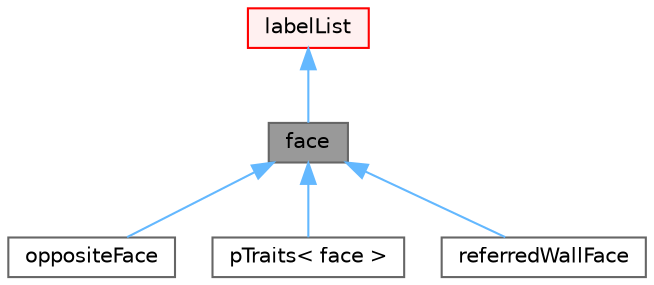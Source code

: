 digraph "face"
{
 // LATEX_PDF_SIZE
  bgcolor="transparent";
  edge [fontname=Helvetica,fontsize=10,labelfontname=Helvetica,labelfontsize=10];
  node [fontname=Helvetica,fontsize=10,shape=box,height=0.2,width=0.4];
  Node1 [id="Node000001",label="face",height=0.2,width=0.4,color="gray40", fillcolor="grey60", style="filled", fontcolor="black",tooltip="A face is a list of labels corresponding to mesh vertices."];
  Node2 -> Node1 [id="edge1_Node000001_Node000002",dir="back",color="steelblue1",style="solid",tooltip=" "];
  Node2 [id="Node000002",label="labelList",height=0.2,width=0.4,color="red", fillcolor="#FFF0F0", style="filled",URL="$classFoam_1_1List.html",tooltip=" "];
  Node1 -> Node6 [id="edge2_Node000001_Node000006",dir="back",color="steelblue1",style="solid",tooltip=" "];
  Node6 [id="Node000006",label="oppositeFace",height=0.2,width=0.4,color="gray40", fillcolor="white", style="filled",URL="$classFoam_1_1oppositeFace.html",tooltip="Class containing opposite face for a prismatic cell with addressing and a possibility of failure."];
  Node1 -> Node7 [id="edge3_Node000001_Node000007",dir="back",color="steelblue1",style="solid",tooltip=" "];
  Node7 [id="Node000007",label="pTraits\< face \>",height=0.2,width=0.4,color="gray40", fillcolor="white", style="filled",URL="$classFoam_1_1pTraits_3_01face_01_4.html",tooltip=" "];
  Node1 -> Node8 [id="edge4_Node000001_Node000008",dir="back",color="steelblue1",style="solid",tooltip=" "];
  Node8 [id="Node000008",label="referredWallFace",height=0.2,width=0.4,color="gray40", fillcolor="white", style="filled",URL="$classFoam_1_1referredWallFace.html",tooltip="Storage for referred wall faces. Stores patch index, face and associated points."];
}
